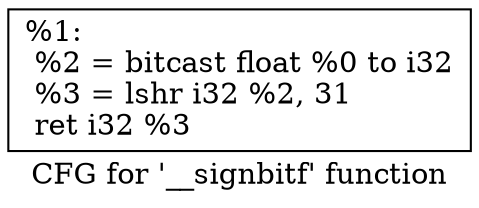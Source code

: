 digraph "CFG for '__signbitf' function" {
	label="CFG for '__signbitf' function";

	Node0x1bf9350 [shape=record,label="{%1:\l  %2 = bitcast float %0 to i32\l  %3 = lshr i32 %2, 31\l  ret i32 %3\l}"];
}
